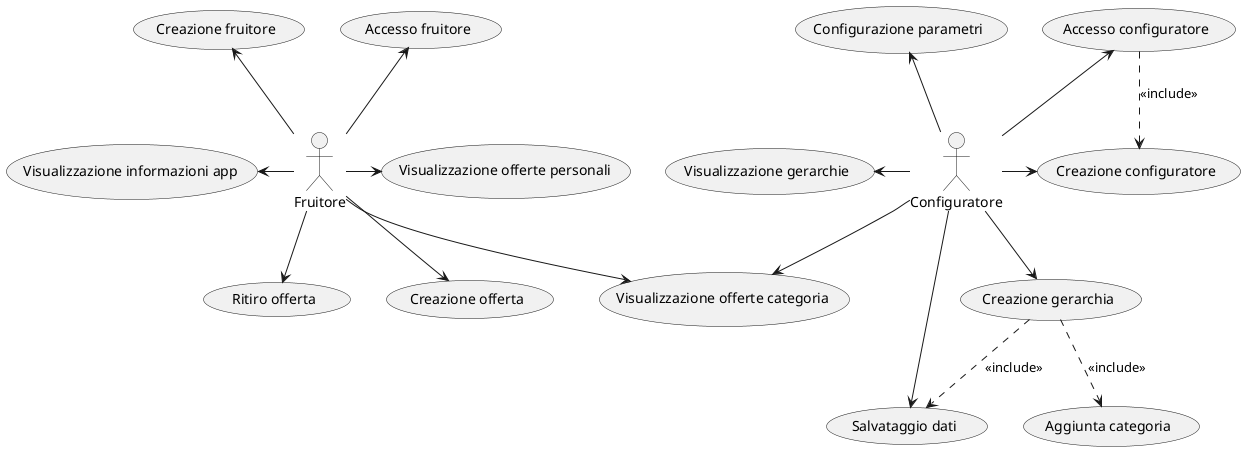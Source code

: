 @startuml

:Fruitore: as Admin
(Accesso fruitore) as (UseF1)
(Creazione fruitore) as (UseF2)
(Visualizzazione informazioni app) as (UseF3)
(Visualizzazione offerte categoria) as (UseF5)
(Visualizzazione offerte personali) as (UseF6)
(Creazione offerta) as (UseF7)
(Ritiro offerta) as (UseF8)

Admin -left-> (UseF3)
Admin -up-> (UseF1)
Admin -up-> (UseF2)
Admin -right-> (UseF6)
Admin --> (UseF5)
Admin --> (UseF7)
Admin --> (UseF8)

(Accesso configuratore) as (Use1)
(Creazione configuratore) as (Use2)
(Salvataggio dati) as (Use3)
(Visualizzazione gerarchie) as (Use4)
(Creazione gerarchia) as (Use5)
(Aggiunta categoria) as (Use6)
(Configurazione parametri) as (Use7)

:Configuratore: as Admin2
Admin2 -left-> (Use4)
Admin2 --> (Use5)
Admin2 --> (Use3)
Admin2 -right-> (Use2)
Admin2 -up-> (Use1)
Admin2 -up-> (Use7)
Admin2 --> (UseF5)


(Use1) ..> (Use2): <<include>>
(Use5) ..> (Use6): <<include>>
(Use5) ..> (Use3): <<include>>


@enduml